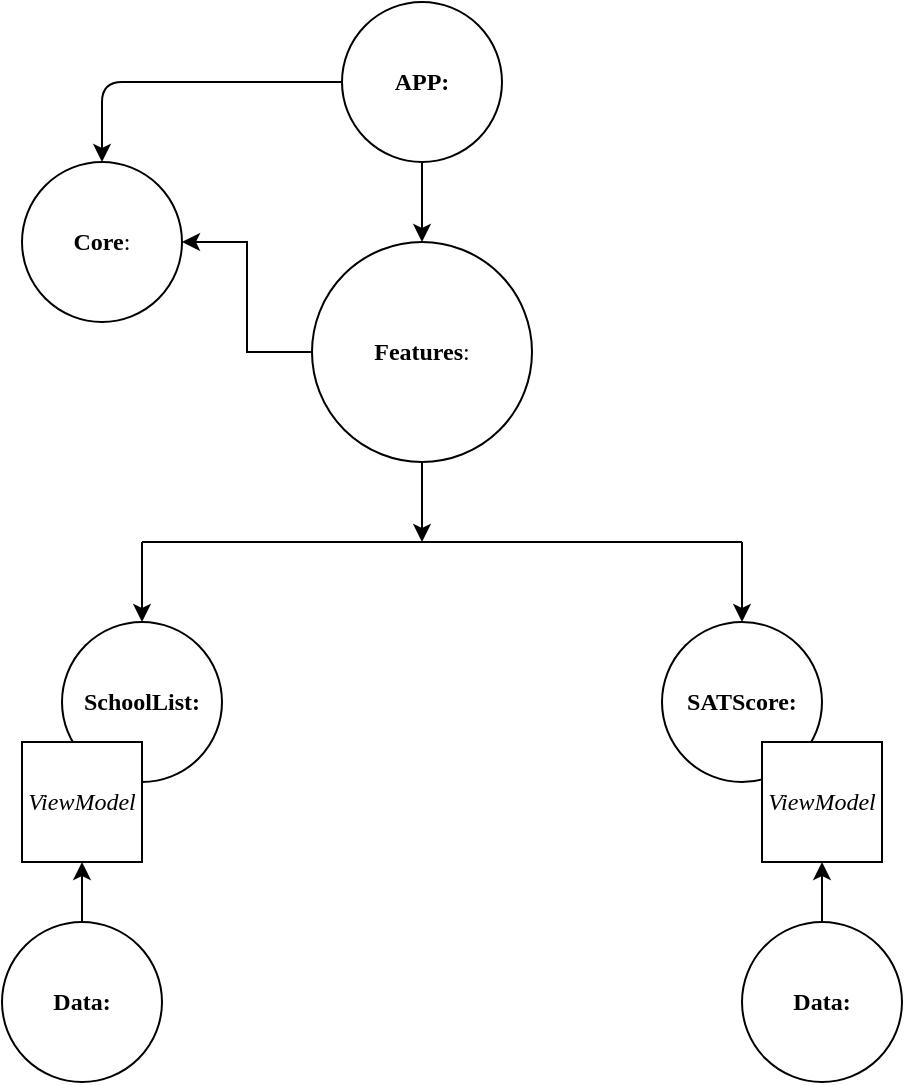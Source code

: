 <mxfile version="13.1.14" type="github"><diagram id="Pc_bXZBNZsw3LyrENull" name="Page-1"><mxGraphModel dx="1186" dy="715" grid="1" gridSize="10" guides="1" tooltips="1" connect="1" arrows="1" fold="1" page="1" pageScale="1" pageWidth="850" pageHeight="1100" math="0" shadow="0"><root><mxCell id="0"/><mxCell id="1" parent="0"/><mxCell id="Wq8udTdHPA3ByoBwGOxg-1" value="&lt;b&gt;APP:&lt;/b&gt;" style="ellipse;whiteSpace=wrap;html=1;aspect=fixed;fontFamily=Times New Roman;" vertex="1" parent="1"><mxGeometry x="360" y="60" width="80" height="80" as="geometry"/></mxCell><mxCell id="Wq8udTdHPA3ByoBwGOxg-2" value="" style="endArrow=classic;html=1;fontFamily=Times New Roman;exitX=0.5;exitY=1;exitDx=0;exitDy=0;" edge="1" parent="1" source="Wq8udTdHPA3ByoBwGOxg-1"><mxGeometry width="50" height="50" relative="1" as="geometry"><mxPoint x="400" y="160" as="sourcePoint"/><mxPoint x="400" y="180" as="targetPoint"/><Array as="points"><mxPoint x="400" y="180"/></Array></mxGeometry></mxCell><mxCell id="Wq8udTdHPA3ByoBwGOxg-43" value="" style="edgeStyle=orthogonalEdgeStyle;rounded=0;orthogonalLoop=1;jettySize=auto;html=1;fontFamily=Times New Roman;" edge="1" parent="1" source="Wq8udTdHPA3ByoBwGOxg-3" target="Wq8udTdHPA3ByoBwGOxg-31"><mxGeometry relative="1" as="geometry"><mxPoint x="265" y="235" as="targetPoint"/></mxGeometry></mxCell><mxCell id="Wq8udTdHPA3ByoBwGOxg-3" value="&lt;b&gt;Features&lt;/b&gt;:" style="ellipse;whiteSpace=wrap;html=1;aspect=fixed;fontFamily=Times New Roman;" vertex="1" parent="1"><mxGeometry x="345" y="180" width="110" height="110" as="geometry"/></mxCell><mxCell id="Wq8udTdHPA3ByoBwGOxg-4" value="" style="endArrow=classic;html=1;fontFamily=Times New Roman;exitX=0.5;exitY=1;exitDx=0;exitDy=0;" edge="1" parent="1" source="Wq8udTdHPA3ByoBwGOxg-3"><mxGeometry width="50" height="50" relative="1" as="geometry"><mxPoint x="400" y="420" as="sourcePoint"/><mxPoint x="400" y="330" as="targetPoint"/></mxGeometry></mxCell><mxCell id="Wq8udTdHPA3ByoBwGOxg-5" value="" style="endArrow=none;html=1;fontFamily=Times New Roman;" edge="1" parent="1"><mxGeometry width="50" height="50" relative="1" as="geometry"><mxPoint x="260" y="330" as="sourcePoint"/><mxPoint x="560" y="330" as="targetPoint"/><Array as="points"><mxPoint x="400" y="330"/></Array></mxGeometry></mxCell><mxCell id="Wq8udTdHPA3ByoBwGOxg-6" value="&lt;b&gt;SchoolList:&lt;/b&gt;" style="ellipse;whiteSpace=wrap;html=1;aspect=fixed;fontFamily=Times New Roman;" vertex="1" parent="1"><mxGeometry x="220" y="370" width="80" height="80" as="geometry"/></mxCell><mxCell id="Wq8udTdHPA3ByoBwGOxg-8" value="&lt;b&gt;SATScore:&lt;/b&gt;" style="ellipse;whiteSpace=wrap;html=1;aspect=fixed;fontFamily=Times New Roman;" vertex="1" parent="1"><mxGeometry x="520" y="370" width="80" height="80" as="geometry"/></mxCell><mxCell id="Wq8udTdHPA3ByoBwGOxg-9" value="" style="endArrow=classic;html=1;fontFamily=Times New Roman;entryX=0.5;entryY=0;entryDx=0;entryDy=0;" edge="1" parent="1" target="Wq8udTdHPA3ByoBwGOxg-8"><mxGeometry width="50" height="50" relative="1" as="geometry"><mxPoint x="560" y="330" as="sourcePoint"/><mxPoint x="450" y="340" as="targetPoint"/></mxGeometry></mxCell><mxCell id="Wq8udTdHPA3ByoBwGOxg-10" value="" style="endArrow=classic;html=1;fontFamily=Times New Roman;entryX=0.5;entryY=0;entryDx=0;entryDy=0;" edge="1" parent="1" target="Wq8udTdHPA3ByoBwGOxg-6"><mxGeometry width="50" height="50" relative="1" as="geometry"><mxPoint x="260" y="330" as="sourcePoint"/><mxPoint x="450" y="340" as="targetPoint"/></mxGeometry></mxCell><mxCell id="Wq8udTdHPA3ByoBwGOxg-15" value="&lt;i&gt;ViewModel&lt;/i&gt;" style="whiteSpace=wrap;html=1;aspect=fixed;fontFamily=Times New Roman;" vertex="1" parent="1"><mxGeometry x="200" y="430" width="60" height="60" as="geometry"/></mxCell><mxCell id="Wq8udTdHPA3ByoBwGOxg-16" value="&lt;i&gt;ViewModel&lt;/i&gt;" style="whiteSpace=wrap;html=1;aspect=fixed;fontFamily=Times New Roman;" vertex="1" parent="1"><mxGeometry x="570" y="430" width="60" height="60" as="geometry"/></mxCell><mxCell id="Wq8udTdHPA3ByoBwGOxg-30" value="" style="edgeStyle=orthogonalEdgeStyle;rounded=0;orthogonalLoop=1;jettySize=auto;html=1;fontFamily=Times New Roman;" edge="1" parent="1" source="Wq8udTdHPA3ByoBwGOxg-17" target="Wq8udTdHPA3ByoBwGOxg-15"><mxGeometry relative="1" as="geometry"/></mxCell><mxCell id="Wq8udTdHPA3ByoBwGOxg-17" value="&lt;b&gt;Data:&lt;/b&gt;" style="ellipse;whiteSpace=wrap;html=1;aspect=fixed;fontFamily=Times New Roman;" vertex="1" parent="1"><mxGeometry x="190" y="520" width="80" height="80" as="geometry"/></mxCell><mxCell id="Wq8udTdHPA3ByoBwGOxg-29" value="" style="edgeStyle=orthogonalEdgeStyle;rounded=0;orthogonalLoop=1;jettySize=auto;html=1;fontFamily=Times New Roman;" edge="1" parent="1" source="Wq8udTdHPA3ByoBwGOxg-26" target="Wq8udTdHPA3ByoBwGOxg-16"><mxGeometry relative="1" as="geometry"/></mxCell><mxCell id="Wq8udTdHPA3ByoBwGOxg-26" value="&lt;b&gt;Data:&lt;/b&gt;" style="ellipse;whiteSpace=wrap;html=1;aspect=fixed;fontFamily=Times New Roman;" vertex="1" parent="1"><mxGeometry x="560" y="520" width="80" height="80" as="geometry"/></mxCell><mxCell id="Wq8udTdHPA3ByoBwGOxg-31" value="&lt;b&gt;Core&lt;/b&gt;:" style="ellipse;whiteSpace=wrap;html=1;aspect=fixed;fontFamily=Times New Roman;" vertex="1" parent="1"><mxGeometry x="200" y="140" width="80" height="80" as="geometry"/></mxCell><mxCell id="Wq8udTdHPA3ByoBwGOxg-39" value="" style="endArrow=classic;html=1;fontFamily=Times New Roman;exitX=0;exitY=0.5;exitDx=0;exitDy=0;entryX=0.5;entryY=0;entryDx=0;entryDy=0;" edge="1" parent="1" source="Wq8udTdHPA3ByoBwGOxg-1" target="Wq8udTdHPA3ByoBwGOxg-31"><mxGeometry width="50" height="50" relative="1" as="geometry"><mxPoint x="400" y="370" as="sourcePoint"/><mxPoint x="240" y="130" as="targetPoint"/><Array as="points"><mxPoint x="240" y="100"/></Array></mxGeometry></mxCell></root></mxGraphModel></diagram></mxfile>